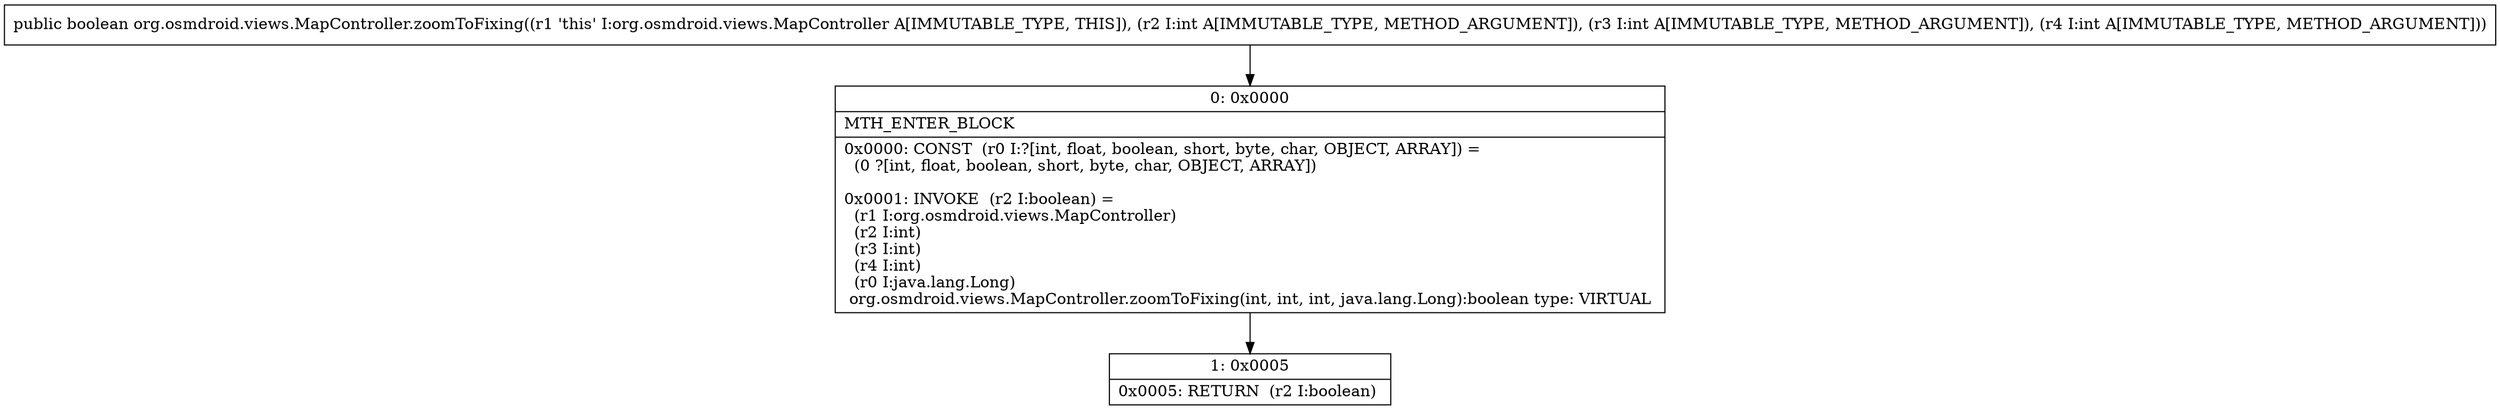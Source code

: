 digraph "CFG fororg.osmdroid.views.MapController.zoomToFixing(III)Z" {
Node_0 [shape=record,label="{0\:\ 0x0000|MTH_ENTER_BLOCK\l|0x0000: CONST  (r0 I:?[int, float, boolean, short, byte, char, OBJECT, ARRAY]) = \l  (0 ?[int, float, boolean, short, byte, char, OBJECT, ARRAY])\l \l0x0001: INVOKE  (r2 I:boolean) = \l  (r1 I:org.osmdroid.views.MapController)\l  (r2 I:int)\l  (r3 I:int)\l  (r4 I:int)\l  (r0 I:java.lang.Long)\l org.osmdroid.views.MapController.zoomToFixing(int, int, int, java.lang.Long):boolean type: VIRTUAL \l}"];
Node_1 [shape=record,label="{1\:\ 0x0005|0x0005: RETURN  (r2 I:boolean) \l}"];
MethodNode[shape=record,label="{public boolean org.osmdroid.views.MapController.zoomToFixing((r1 'this' I:org.osmdroid.views.MapController A[IMMUTABLE_TYPE, THIS]), (r2 I:int A[IMMUTABLE_TYPE, METHOD_ARGUMENT]), (r3 I:int A[IMMUTABLE_TYPE, METHOD_ARGUMENT]), (r4 I:int A[IMMUTABLE_TYPE, METHOD_ARGUMENT])) }"];
MethodNode -> Node_0;
Node_0 -> Node_1;
}

